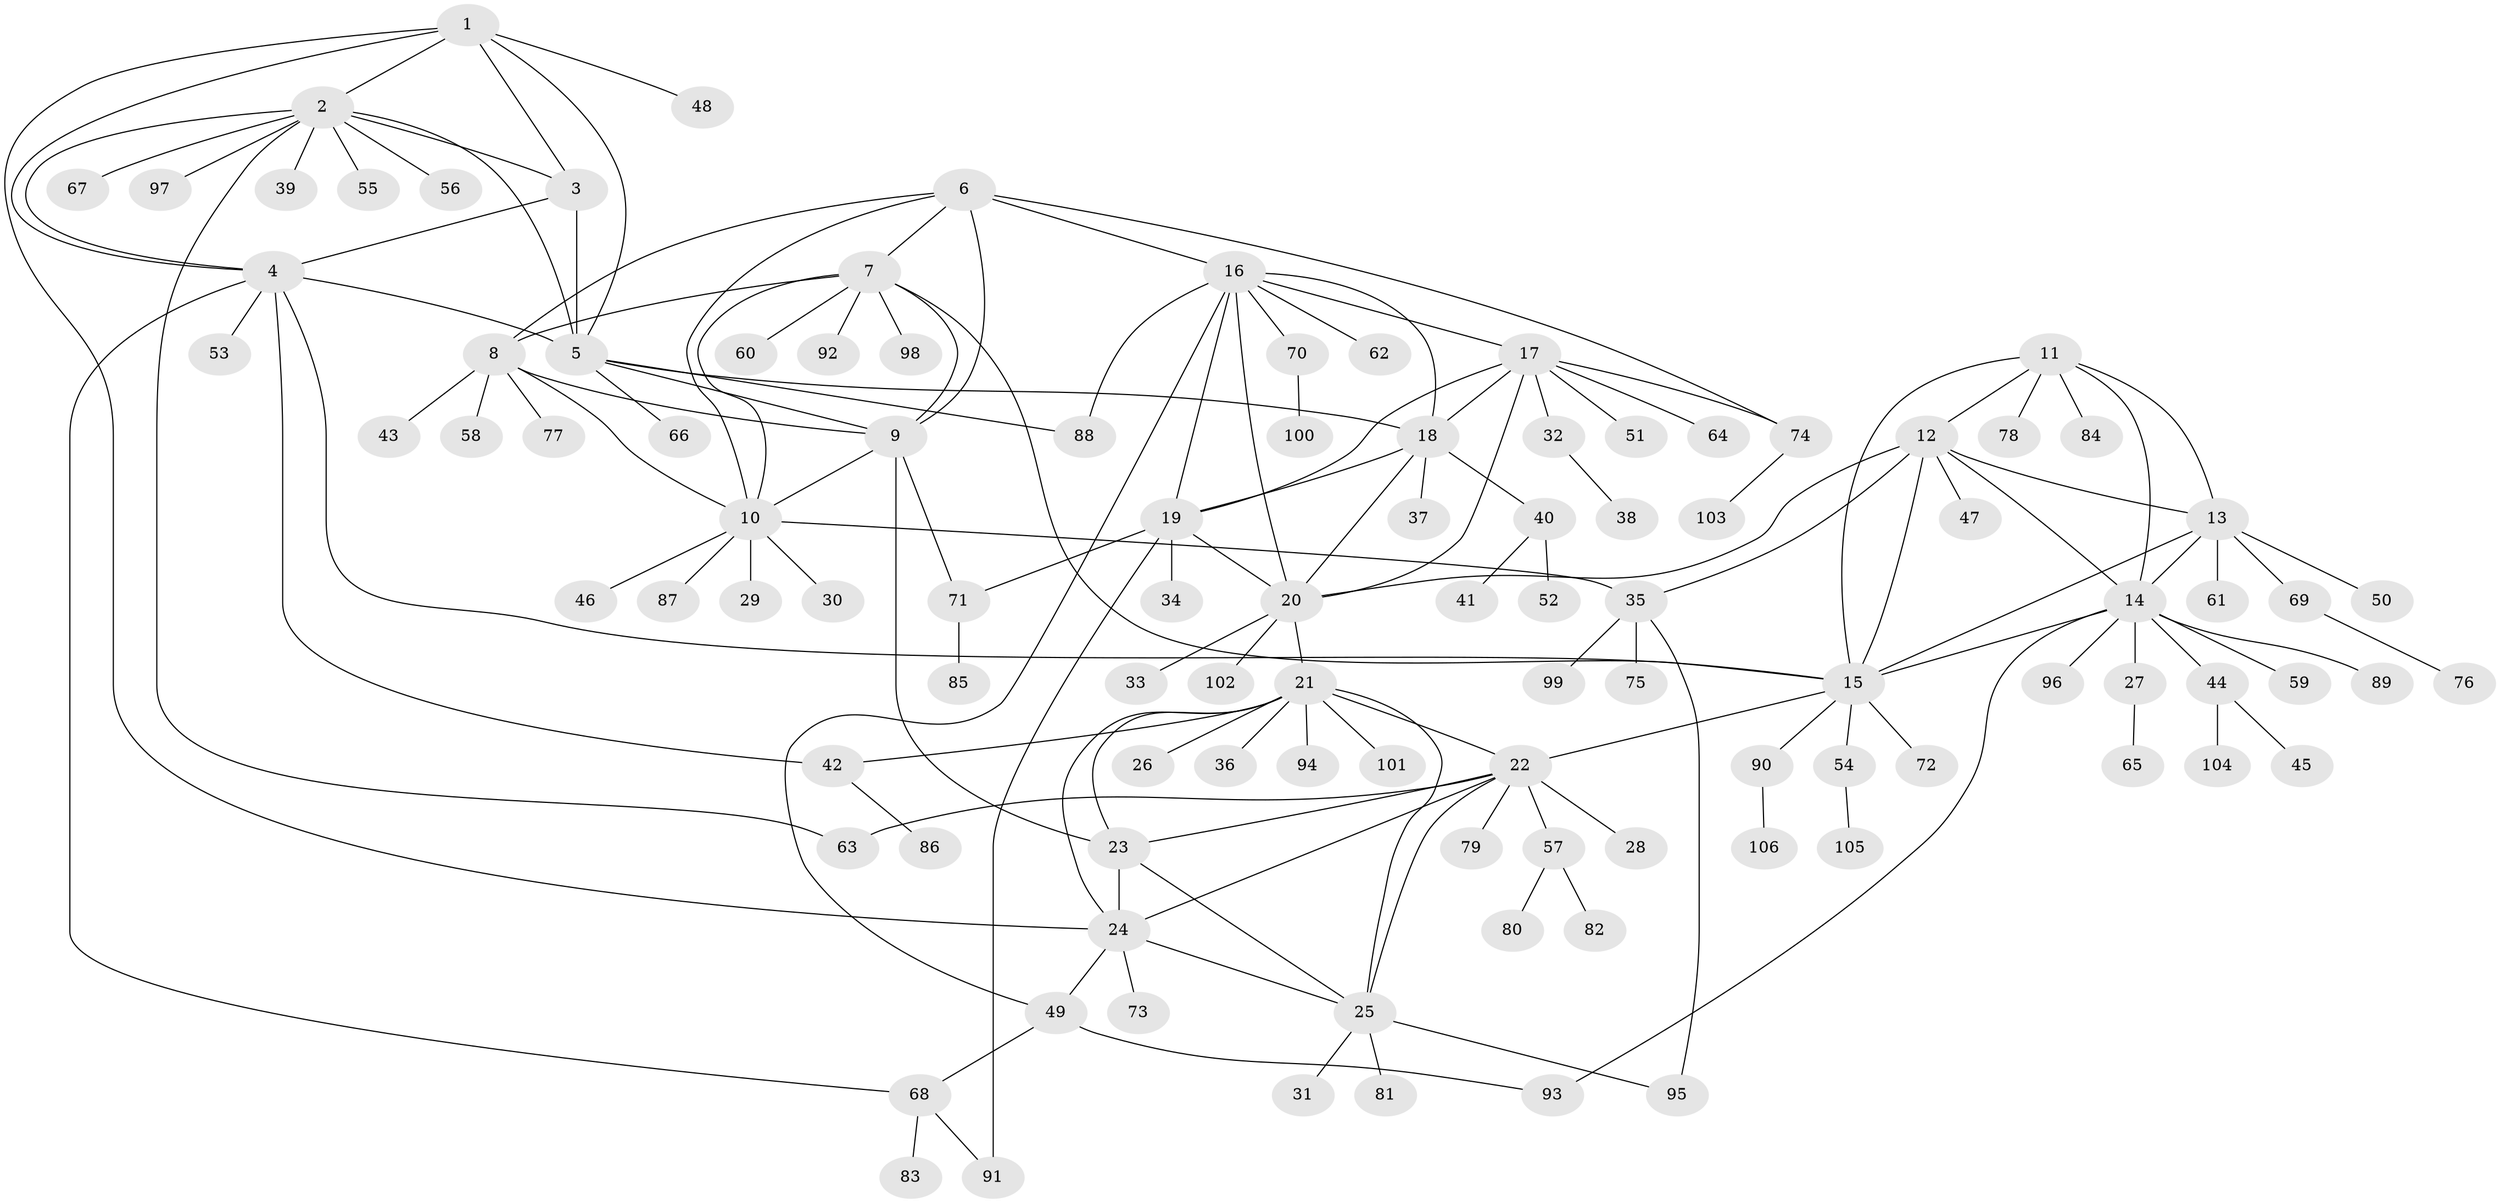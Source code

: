 // Generated by graph-tools (version 1.1) at 2025/11/02/27/25 16:11:33]
// undirected, 106 vertices, 152 edges
graph export_dot {
graph [start="1"]
  node [color=gray90,style=filled];
  1;
  2;
  3;
  4;
  5;
  6;
  7;
  8;
  9;
  10;
  11;
  12;
  13;
  14;
  15;
  16;
  17;
  18;
  19;
  20;
  21;
  22;
  23;
  24;
  25;
  26;
  27;
  28;
  29;
  30;
  31;
  32;
  33;
  34;
  35;
  36;
  37;
  38;
  39;
  40;
  41;
  42;
  43;
  44;
  45;
  46;
  47;
  48;
  49;
  50;
  51;
  52;
  53;
  54;
  55;
  56;
  57;
  58;
  59;
  60;
  61;
  62;
  63;
  64;
  65;
  66;
  67;
  68;
  69;
  70;
  71;
  72;
  73;
  74;
  75;
  76;
  77;
  78;
  79;
  80;
  81;
  82;
  83;
  84;
  85;
  86;
  87;
  88;
  89;
  90;
  91;
  92;
  93;
  94;
  95;
  96;
  97;
  98;
  99;
  100;
  101;
  102;
  103;
  104;
  105;
  106;
  1 -- 2;
  1 -- 3;
  1 -- 4;
  1 -- 5;
  1 -- 24;
  1 -- 48;
  2 -- 3;
  2 -- 4;
  2 -- 5;
  2 -- 39;
  2 -- 55;
  2 -- 56;
  2 -- 63;
  2 -- 67;
  2 -- 97;
  3 -- 4;
  3 -- 5;
  4 -- 5;
  4 -- 15;
  4 -- 42;
  4 -- 53;
  4 -- 68;
  5 -- 9;
  5 -- 18;
  5 -- 66;
  5 -- 88;
  6 -- 7;
  6 -- 8;
  6 -- 9;
  6 -- 10;
  6 -- 16;
  6 -- 74;
  7 -- 8;
  7 -- 9;
  7 -- 10;
  7 -- 15;
  7 -- 60;
  7 -- 92;
  7 -- 98;
  8 -- 9;
  8 -- 10;
  8 -- 43;
  8 -- 58;
  8 -- 77;
  9 -- 10;
  9 -- 23;
  9 -- 71;
  10 -- 29;
  10 -- 30;
  10 -- 35;
  10 -- 46;
  10 -- 87;
  11 -- 12;
  11 -- 13;
  11 -- 14;
  11 -- 15;
  11 -- 78;
  11 -- 84;
  12 -- 13;
  12 -- 14;
  12 -- 15;
  12 -- 20;
  12 -- 35;
  12 -- 47;
  13 -- 14;
  13 -- 15;
  13 -- 50;
  13 -- 61;
  13 -- 69;
  14 -- 15;
  14 -- 27;
  14 -- 44;
  14 -- 59;
  14 -- 89;
  14 -- 93;
  14 -- 96;
  15 -- 22;
  15 -- 54;
  15 -- 72;
  15 -- 90;
  16 -- 17;
  16 -- 18;
  16 -- 19;
  16 -- 20;
  16 -- 49;
  16 -- 62;
  16 -- 70;
  16 -- 88;
  17 -- 18;
  17 -- 19;
  17 -- 20;
  17 -- 32;
  17 -- 51;
  17 -- 64;
  17 -- 74;
  18 -- 19;
  18 -- 20;
  18 -- 37;
  18 -- 40;
  19 -- 20;
  19 -- 34;
  19 -- 71;
  19 -- 91;
  20 -- 21;
  20 -- 33;
  20 -- 102;
  21 -- 22;
  21 -- 23;
  21 -- 24;
  21 -- 25;
  21 -- 26;
  21 -- 36;
  21 -- 42;
  21 -- 94;
  21 -- 101;
  22 -- 23;
  22 -- 24;
  22 -- 25;
  22 -- 28;
  22 -- 57;
  22 -- 63;
  22 -- 79;
  23 -- 24;
  23 -- 25;
  24 -- 25;
  24 -- 49;
  24 -- 73;
  25 -- 31;
  25 -- 81;
  25 -- 95;
  27 -- 65;
  32 -- 38;
  35 -- 75;
  35 -- 95;
  35 -- 99;
  40 -- 41;
  40 -- 52;
  42 -- 86;
  44 -- 45;
  44 -- 104;
  49 -- 68;
  49 -- 93;
  54 -- 105;
  57 -- 80;
  57 -- 82;
  68 -- 83;
  68 -- 91;
  69 -- 76;
  70 -- 100;
  71 -- 85;
  74 -- 103;
  90 -- 106;
}
